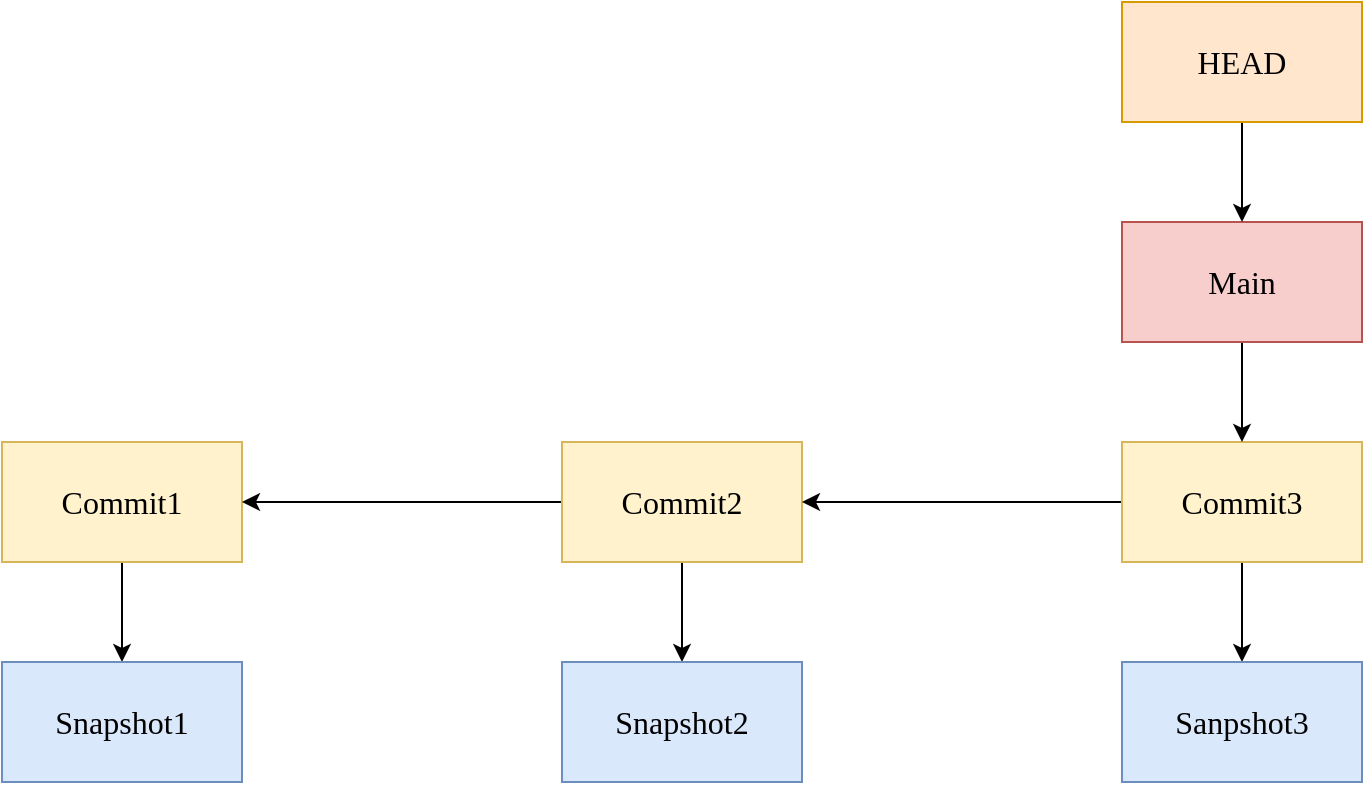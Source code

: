 <mxfile version="20.2.3" type="device"><diagram id="l2Wpx3uiClQ8fkYm21l4" name="第 1 页"><mxGraphModel dx="1209" dy="852" grid="1" gridSize="10" guides="1" tooltips="1" connect="1" arrows="1" fold="1" page="1" pageScale="1" pageWidth="827" pageHeight="1169" math="0" shadow="0"><root><mxCell id="0"/><mxCell id="1" parent="0"/><mxCell id="W2U46qz_82sL8q1Sv148-15" value="" style="edgeStyle=orthogonalEdgeStyle;rounded=0;orthogonalLoop=1;jettySize=auto;html=1;fontSize=16;fontFamily=Comic Sans MS;" edge="1" parent="1" source="W2U46qz_82sL8q1Sv148-1" target="W2U46qz_82sL8q1Sv148-10"><mxGeometry relative="1" as="geometry"/></mxCell><mxCell id="W2U46qz_82sL8q1Sv148-1" value="Commit1" style="rounded=0;whiteSpace=wrap;html=1;fillColor=#fff2cc;strokeColor=#d6b656;fontSize=16;fontFamily=Comic Sans MS;" vertex="1" parent="1"><mxGeometry x="60" y="290" width="120" height="60" as="geometry"/></mxCell><mxCell id="W2U46qz_82sL8q1Sv148-9" value="" style="edgeStyle=orthogonalEdgeStyle;rounded=0;orthogonalLoop=1;jettySize=auto;html=1;fontSize=16;fontFamily=Comic Sans MS;" edge="1" parent="1" source="W2U46qz_82sL8q1Sv148-2" target="W2U46qz_82sL8q1Sv148-1"><mxGeometry relative="1" as="geometry"/></mxCell><mxCell id="W2U46qz_82sL8q1Sv148-14" value="" style="edgeStyle=orthogonalEdgeStyle;rounded=0;orthogonalLoop=1;jettySize=auto;html=1;fontSize=16;fontFamily=Comic Sans MS;" edge="1" parent="1" source="W2U46qz_82sL8q1Sv148-2" target="W2U46qz_82sL8q1Sv148-11"><mxGeometry relative="1" as="geometry"/></mxCell><mxCell id="W2U46qz_82sL8q1Sv148-2" value="Commit2" style="rounded=0;whiteSpace=wrap;html=1;fillColor=#fff2cc;strokeColor=#d6b656;fontSize=16;fontFamily=Comic Sans MS;" vertex="1" parent="1"><mxGeometry x="340" y="290" width="120" height="60" as="geometry"/></mxCell><mxCell id="W2U46qz_82sL8q1Sv148-8" value="" style="edgeStyle=orthogonalEdgeStyle;rounded=0;orthogonalLoop=1;jettySize=auto;html=1;fontSize=16;fontFamily=Comic Sans MS;" edge="1" parent="1" source="W2U46qz_82sL8q1Sv148-3" target="W2U46qz_82sL8q1Sv148-2"><mxGeometry relative="1" as="geometry"/></mxCell><mxCell id="W2U46qz_82sL8q1Sv148-13" value="" style="edgeStyle=orthogonalEdgeStyle;rounded=0;orthogonalLoop=1;jettySize=auto;html=1;fontSize=16;fontFamily=Comic Sans MS;" edge="1" parent="1" source="W2U46qz_82sL8q1Sv148-3" target="W2U46qz_82sL8q1Sv148-12"><mxGeometry relative="1" as="geometry"/></mxCell><mxCell id="W2U46qz_82sL8q1Sv148-3" value="Commit3" style="rounded=0;whiteSpace=wrap;html=1;fillColor=#fff2cc;strokeColor=#d6b656;fontSize=16;fontFamily=Comic Sans MS;" vertex="1" parent="1"><mxGeometry x="620" y="290" width="120" height="60" as="geometry"/></mxCell><mxCell id="W2U46qz_82sL8q1Sv148-6" value="" style="edgeStyle=orthogonalEdgeStyle;rounded=0;orthogonalLoop=1;jettySize=auto;html=1;fontSize=16;fontFamily=Comic Sans MS;" edge="1" parent="1" source="W2U46qz_82sL8q1Sv148-4" target="W2U46qz_82sL8q1Sv148-3"><mxGeometry relative="1" as="geometry"/></mxCell><mxCell id="W2U46qz_82sL8q1Sv148-4" value="Main" style="rounded=0;whiteSpace=wrap;html=1;fillColor=#f8cecc;strokeColor=#b85450;fontSize=16;fontFamily=Comic Sans MS;" vertex="1" parent="1"><mxGeometry x="620" y="180" width="120" height="60" as="geometry"/></mxCell><mxCell id="W2U46qz_82sL8q1Sv148-7" value="" style="edgeStyle=orthogonalEdgeStyle;rounded=0;orthogonalLoop=1;jettySize=auto;html=1;fontSize=16;fontFamily=Comic Sans MS;" edge="1" parent="1" source="W2U46qz_82sL8q1Sv148-5" target="W2U46qz_82sL8q1Sv148-4"><mxGeometry relative="1" as="geometry"/></mxCell><mxCell id="W2U46qz_82sL8q1Sv148-5" value="HEAD" style="rounded=0;whiteSpace=wrap;html=1;fillColor=#ffe6cc;strokeColor=#d79b00;fontSize=16;fontFamily=Comic Sans MS;" vertex="1" parent="1"><mxGeometry x="620" y="70" width="120" height="60" as="geometry"/></mxCell><mxCell id="W2U46qz_82sL8q1Sv148-10" value="Snapshot1" style="rounded=0;whiteSpace=wrap;html=1;fillColor=#dae8fc;strokeColor=#6c8ebf;fontSize=16;fontFamily=Comic Sans MS;" vertex="1" parent="1"><mxGeometry x="60" y="400" width="120" height="60" as="geometry"/></mxCell><mxCell id="W2U46qz_82sL8q1Sv148-11" value="Snapshot2" style="rounded=0;whiteSpace=wrap;html=1;fillColor=#dae8fc;strokeColor=#6c8ebf;fontSize=16;fontFamily=Comic Sans MS;" vertex="1" parent="1"><mxGeometry x="340" y="400" width="120" height="60" as="geometry"/></mxCell><mxCell id="W2U46qz_82sL8q1Sv148-12" value="Sanpshot3" style="rounded=0;whiteSpace=wrap;html=1;fillColor=#dae8fc;strokeColor=#6c8ebf;fontSize=16;fontFamily=Comic Sans MS;" vertex="1" parent="1"><mxGeometry x="620" y="400" width="120" height="60" as="geometry"/></mxCell></root></mxGraphModel></diagram></mxfile>